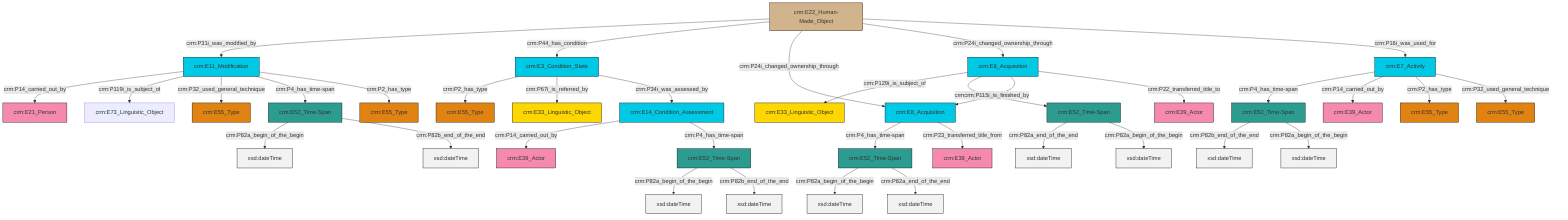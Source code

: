 graph TD
classDef Literal fill:#f2f2f2,stroke:#000000;
classDef CRM_Entity fill:#FFFFFF,stroke:#000000;
classDef Temporal_Entity fill:#00C9E6, stroke:#000000;
classDef Type fill:#E18312, stroke:#000000;
classDef Time-Span fill:#2C9C91, stroke:#000000;
classDef Appellation fill:#FFEB7F, stroke:#000000;
classDef Place fill:#008836, stroke:#000000;
classDef Persistent_Item fill:#B266B2, stroke:#000000;
classDef Conceptual_Object fill:#FFD700, stroke:#000000;
classDef Physical_Thing fill:#D2B48C, stroke:#000000;
classDef Actor fill:#f58aad, stroke:#000000;
classDef PC_Classes fill:#4ce600, stroke:#000000;
classDef Multi fill:#cccccc,stroke:#000000;

2["crm:E52_Time-Span"]:::Time-Span -->|crm:P82a_begin_of_the_begin| 4[xsd:dateTime]:::Literal
5["crm:E22_Human-Made_Object"]:::Physical_Thing -->|crm:P31i_was_modified_by| 6["crm:E11_Modification"]:::Temporal_Entity
7["crm:E7_Activity"]:::Temporal_Entity -->|crm:P4_has_time-span| 8["crm:E52_Time-Span"]:::Time-Span
11["crm:E8_Acquisition"]:::Temporal_Entity -->|crm:P129i_is_subject_of| 9["crm:E33_Linguistic_Object"]:::Conceptual_Object
13["crm:E3_Condition_State"]:::Temporal_Entity -->|crm:P2_has_type| 14["crm:E55_Type"]:::Type
13["crm:E3_Condition_State"]:::Temporal_Entity -->|crm:P67i_is_referred_by| 15["crm:E33_Linguistic_Object"]:::Conceptual_Object
7["crm:E7_Activity"]:::Temporal_Entity -->|crm:P14_carried_out_by| 16["crm:E39_Actor"]:::Actor
11["crm:E8_Acquisition"]:::Temporal_Entity -->|crm:P4_has_time-span| 17["crm:E52_Time-Span"]:::Time-Span
6["crm:E11_Modification"]:::Temporal_Entity -->|crm:P14_carried_out_by| 18["crm:E21_Person"]:::Actor
5["crm:E22_Human-Made_Object"]:::Physical_Thing -->|crm:P44_has_condition| 13["crm:E3_Condition_State"]:::Temporal_Entity
6["crm:E11_Modification"]:::Temporal_Entity -->|crm:P119i_is_subject_of| 21["crm:E73_Linguistic_Object"]:::Default
11["crm:E8_Acquisition"]:::Temporal_Entity -->|crm:P115i_is_finished_by| 23["crm:E8_Acquisition"]:::Temporal_Entity
17["crm:E52_Time-Span"]:::Time-Span -->|crm:P82a_end_of_the_end| 24[xsd:dateTime]:::Literal
6["crm:E11_Modification"]:::Temporal_Entity -->|crm:P32_used_general_technique| 29["crm:E55_Type"]:::Type
13["crm:E3_Condition_State"]:::Temporal_Entity -->|crm:P34i_was_assessed_by| 32["crm:E14_Condition_Assessment"]:::Temporal_Entity
17["crm:E52_Time-Span"]:::Time-Span -->|crm:P82a_begin_of_the_begin| 33[xsd:dateTime]:::Literal
5["crm:E22_Human-Made_Object"]:::Physical_Thing -->|crm:P24i_changed_ownership_through| 23["crm:E8_Acquisition"]:::Temporal_Entity
8["crm:E52_Time-Span"]:::Time-Span -->|crm:P82b_end_of_the_end| 39[xsd:dateTime]:::Literal
5["crm:E22_Human-Made_Object"]:::Physical_Thing -->|crm:P24i_changed_ownership_through| 11["crm:E8_Acquisition"]:::Temporal_Entity
6["crm:E11_Modification"]:::Temporal_Entity -->|crm:P4_has_time-span| 2["crm:E52_Time-Span"]:::Time-Span
23["crm:E8_Acquisition"]:::Temporal_Entity -->|crm:P4_has_time-span| 34["crm:E52_Time-Span"]:::Time-Span
7["crm:E7_Activity"]:::Temporal_Entity -->|crm:P2_has_type| 41["crm:E55_Type"]:::Type
8["crm:E52_Time-Span"]:::Time-Span -->|crm:P82a_begin_of_the_begin| 42[xsd:dateTime]:::Literal
32["crm:E14_Condition_Assessment"]:::Temporal_Entity -->|crm:P14_carried_out_by| 43["crm:E39_Actor"]:::Actor
6["crm:E11_Modification"]:::Temporal_Entity -->|crm:P2_has_type| 45["crm:E55_Type"]:::Type
11["crm:E8_Acquisition"]:::Temporal_Entity -->|crm:P22_transferred_title_to| 48["crm:E39_Actor"]:::Actor
2["crm:E52_Time-Span"]:::Time-Span -->|crm:P82b_end_of_the_end| 50[xsd:dateTime]:::Literal
34["crm:E52_Time-Span"]:::Time-Span -->|crm:P82a_begin_of_the_begin| 51[xsd:dateTime]:::Literal
23["crm:E8_Acquisition"]:::Temporal_Entity -->|crm:P23_transferred_title_from| 0["crm:E39_Actor"]:::Actor
25["crm:E52_Time-Span"]:::Time-Span -->|crm:P82a_begin_of_the_begin| 55[xsd:dateTime]:::Literal
5["crm:E22_Human-Made_Object"]:::Physical_Thing -->|crm:P16i_was_used_for| 7["crm:E7_Activity"]:::Temporal_Entity
32["crm:E14_Condition_Assessment"]:::Temporal_Entity -->|crm:P4_has_time-span| 25["crm:E52_Time-Span"]:::Time-Span
7["crm:E7_Activity"]:::Temporal_Entity -->|crm:P32_used_general_technique| 36["crm:E55_Type"]:::Type
34["crm:E52_Time-Span"]:::Time-Span -->|crm:P82a_end_of_the_end| 56[xsd:dateTime]:::Literal
25["crm:E52_Time-Span"]:::Time-Span -->|crm:P82b_end_of_the_end| 57[xsd:dateTime]:::Literal